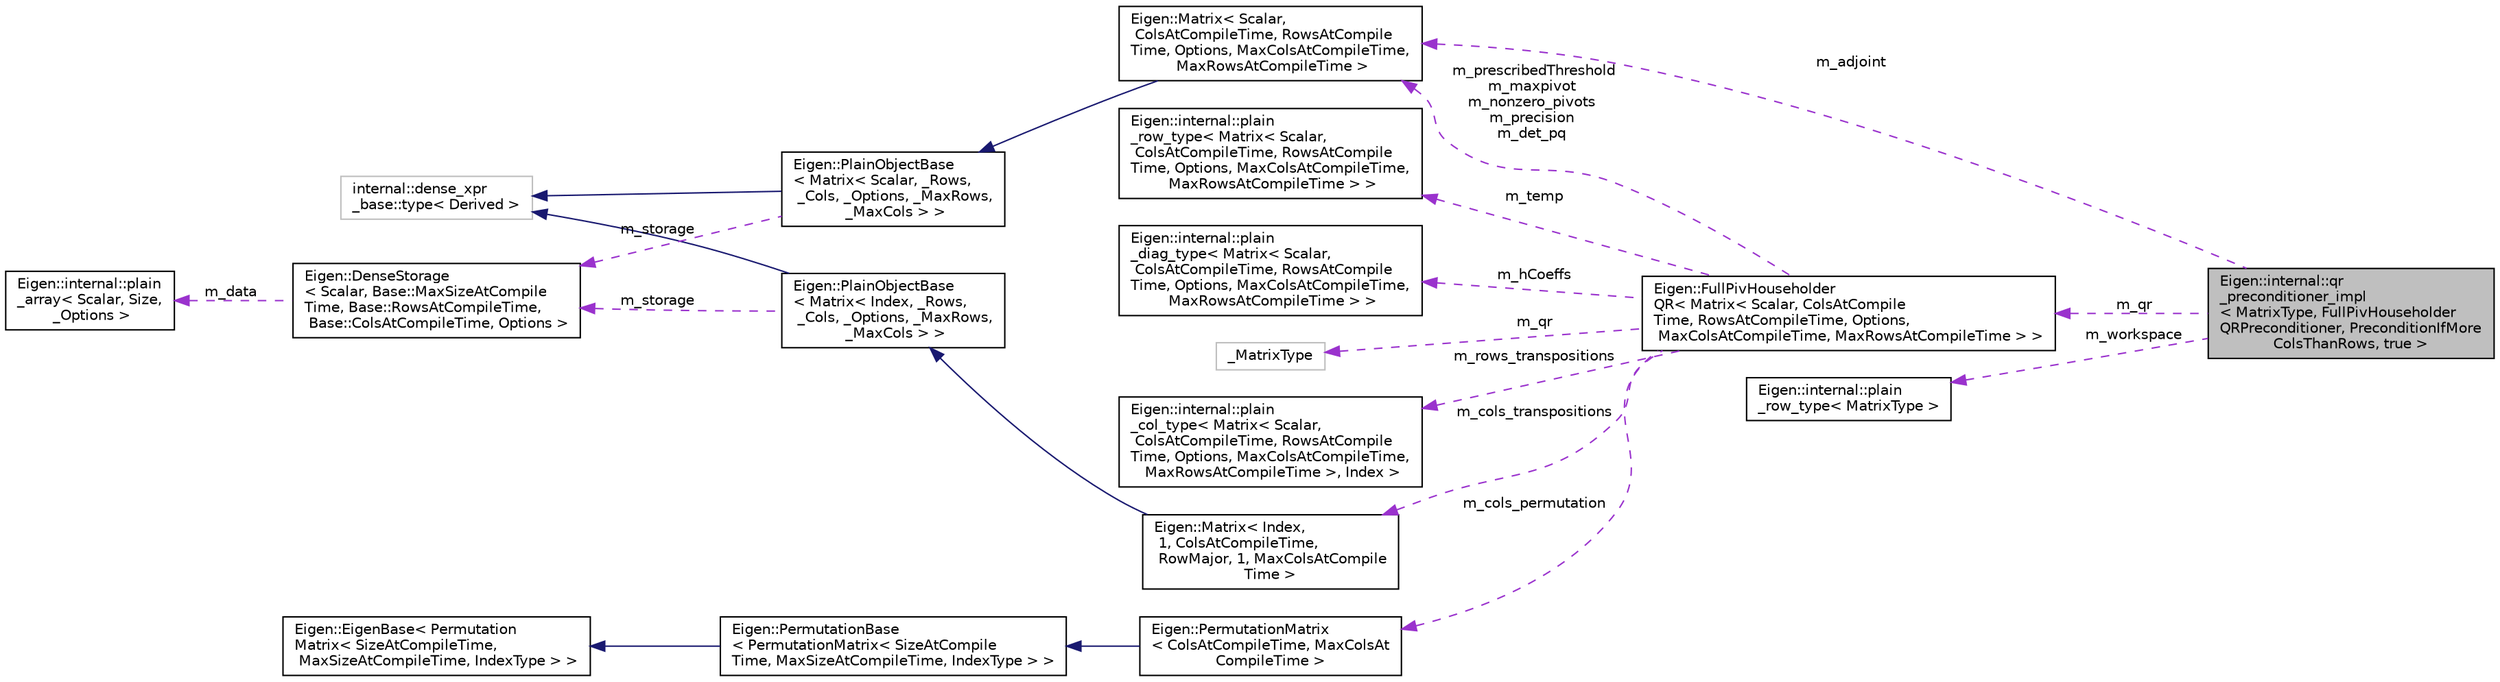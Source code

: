 digraph "Eigen::internal::qr_preconditioner_impl&lt; MatrixType, FullPivHouseholderQRPreconditioner, PreconditionIfMoreColsThanRows, true &gt;"
{
  edge [fontname="Helvetica",fontsize="10",labelfontname="Helvetica",labelfontsize="10"];
  node [fontname="Helvetica",fontsize="10",shape=record];
  rankdir="LR";
  Node1 [label="Eigen::internal::qr\l_preconditioner_impl\l\< MatrixType, FullPivHouseholder\lQRPreconditioner, PreconditionIfMore\lColsThanRows, true \>",height=0.2,width=0.4,color="black", fillcolor="grey75", style="filled" fontcolor="black"];
  Node2 -> Node1 [dir="back",color="darkorchid3",fontsize="10",style="dashed",label=" m_qr" ,fontname="Helvetica"];
  Node2 [label="Eigen::FullPivHouseholder\lQR\< Matrix\< Scalar, ColsAtCompile\lTime, RowsAtCompileTime, Options,\l MaxColsAtCompileTime, MaxRowsAtCompileTime \> \>",height=0.2,width=0.4,color="black", fillcolor="white", style="filled",URL="$classEigen_1_1FullPivHouseholderQR.html"];
  Node3 -> Node2 [dir="back",color="darkorchid3",fontsize="10",style="dashed",label=" m_hCoeffs" ,fontname="Helvetica"];
  Node3 [label="Eigen::internal::plain\l_diag_type\< Matrix\< Scalar,\l ColsAtCompileTime, RowsAtCompile\lTime, Options, MaxColsAtCompileTime,\l MaxRowsAtCompileTime \> \>",height=0.2,width=0.4,color="black", fillcolor="white", style="filled",URL="$structEigen_1_1internal_1_1plain__diag__type.html"];
  Node4 -> Node2 [dir="back",color="darkorchid3",fontsize="10",style="dashed",label=" m_qr" ,fontname="Helvetica"];
  Node4 [label="_MatrixType",height=0.2,width=0.4,color="grey75", fillcolor="white", style="filled"];
  Node5 -> Node2 [dir="back",color="darkorchid3",fontsize="10",style="dashed",label=" m_rows_transpositions" ,fontname="Helvetica"];
  Node5 [label="Eigen::internal::plain\l_col_type\< Matrix\< Scalar,\l ColsAtCompileTime, RowsAtCompile\lTime, Options, MaxColsAtCompileTime,\l MaxRowsAtCompileTime \>, Index \>",height=0.2,width=0.4,color="black", fillcolor="white", style="filled",URL="$structEigen_1_1internal_1_1plain__col__type.html"];
  Node6 -> Node2 [dir="back",color="darkorchid3",fontsize="10",style="dashed",label=" m_cols_permutation" ,fontname="Helvetica"];
  Node6 [label="Eigen::PermutationMatrix\l\< ColsAtCompileTime, MaxColsAt\lCompileTime \>",height=0.2,width=0.4,color="black", fillcolor="white", style="filled",URL="$classEigen_1_1PermutationMatrix.html"];
  Node7 -> Node6 [dir="back",color="midnightblue",fontsize="10",style="solid",fontname="Helvetica"];
  Node7 [label="Eigen::PermutationBase\l\< PermutationMatrix\< SizeAtCompile\lTime, MaxSizeAtCompileTime, IndexType \> \>",height=0.2,width=0.4,color="black", fillcolor="white", style="filled",URL="$classEigen_1_1PermutationBase.html"];
  Node8 -> Node7 [dir="back",color="midnightblue",fontsize="10",style="solid",fontname="Helvetica"];
  Node8 [label="Eigen::EigenBase\< Permutation\lMatrix\< SizeAtCompileTime,\l MaxSizeAtCompileTime, IndexType \> \>",height=0.2,width=0.4,color="black", fillcolor="white", style="filled",URL="$structEigen_1_1EigenBase.html"];
  Node9 -> Node2 [dir="back",color="darkorchid3",fontsize="10",style="dashed",label=" m_prescribedThreshold\nm_maxpivot\nm_nonzero_pivots\nm_precision\nm_det_pq" ,fontname="Helvetica"];
  Node9 [label="Eigen::Matrix\< Scalar,\l ColsAtCompileTime, RowsAtCompile\lTime, Options, MaxColsAtCompileTime,\l MaxRowsAtCompileTime \>",height=0.2,width=0.4,color="black", fillcolor="white", style="filled",URL="$classEigen_1_1Matrix.html"];
  Node10 -> Node9 [dir="back",color="midnightblue",fontsize="10",style="solid",fontname="Helvetica"];
  Node10 [label="Eigen::PlainObjectBase\l\< Matrix\< Scalar, _Rows,\l _Cols, _Options, _MaxRows,\l _MaxCols \> \>",height=0.2,width=0.4,color="black", fillcolor="white", style="filled",URL="$classEigen_1_1PlainObjectBase.html",tooltip="Dense storage base class for matrices and arrays. "];
  Node11 -> Node10 [dir="back",color="midnightblue",fontsize="10",style="solid",fontname="Helvetica"];
  Node11 [label="internal::dense_xpr\l_base::type\< Derived \>",height=0.2,width=0.4,color="grey75", fillcolor="white", style="filled"];
  Node12 -> Node10 [dir="back",color="darkorchid3",fontsize="10",style="dashed",label=" m_storage" ,fontname="Helvetica"];
  Node12 [label="Eigen::DenseStorage\l\< Scalar, Base::MaxSizeAtCompile\lTime, Base::RowsAtCompileTime,\l Base::ColsAtCompileTime, Options \>",height=0.2,width=0.4,color="black", fillcolor="white", style="filled",URL="$classEigen_1_1DenseStorage.html"];
  Node13 -> Node12 [dir="back",color="darkorchid3",fontsize="10",style="dashed",label=" m_data" ,fontname="Helvetica"];
  Node13 [label="Eigen::internal::plain\l_array\< Scalar, Size,\l _Options \>",height=0.2,width=0.4,color="black", fillcolor="white", style="filled",URL="$structEigen_1_1internal_1_1plain__array.html"];
  Node14 -> Node2 [dir="back",color="darkorchid3",fontsize="10",style="dashed",label=" m_cols_transpositions" ,fontname="Helvetica"];
  Node14 [label="Eigen::Matrix\< Index,\l 1, ColsAtCompileTime,\l RowMajor, 1, MaxColsAtCompile\lTime \>",height=0.2,width=0.4,color="black", fillcolor="white", style="filled",URL="$classEigen_1_1Matrix.html"];
  Node15 -> Node14 [dir="back",color="midnightblue",fontsize="10",style="solid",fontname="Helvetica"];
  Node15 [label="Eigen::PlainObjectBase\l\< Matrix\< Index, _Rows,\l _Cols, _Options, _MaxRows,\l _MaxCols \> \>",height=0.2,width=0.4,color="black", fillcolor="white", style="filled",URL="$classEigen_1_1PlainObjectBase.html",tooltip="Dense storage base class for matrices and arrays. "];
  Node11 -> Node15 [dir="back",color="midnightblue",fontsize="10",style="solid",fontname="Helvetica"];
  Node12 -> Node15 [dir="back",color="darkorchid3",fontsize="10",style="dashed",label=" m_storage" ,fontname="Helvetica"];
  Node16 -> Node2 [dir="back",color="darkorchid3",fontsize="10",style="dashed",label=" m_temp" ,fontname="Helvetica"];
  Node16 [label="Eigen::internal::plain\l_row_type\< Matrix\< Scalar,\l ColsAtCompileTime, RowsAtCompile\lTime, Options, MaxColsAtCompileTime,\l MaxRowsAtCompileTime \> \>",height=0.2,width=0.4,color="black", fillcolor="white", style="filled",URL="$structEigen_1_1internal_1_1plain__row__type.html"];
  Node17 -> Node1 [dir="back",color="darkorchid3",fontsize="10",style="dashed",label=" m_workspace" ,fontname="Helvetica"];
  Node17 [label="Eigen::internal::plain\l_row_type\< MatrixType \>",height=0.2,width=0.4,color="black", fillcolor="white", style="filled",URL="$structEigen_1_1internal_1_1plain__row__type.html"];
  Node9 -> Node1 [dir="back",color="darkorchid3",fontsize="10",style="dashed",label=" m_adjoint" ,fontname="Helvetica"];
}
